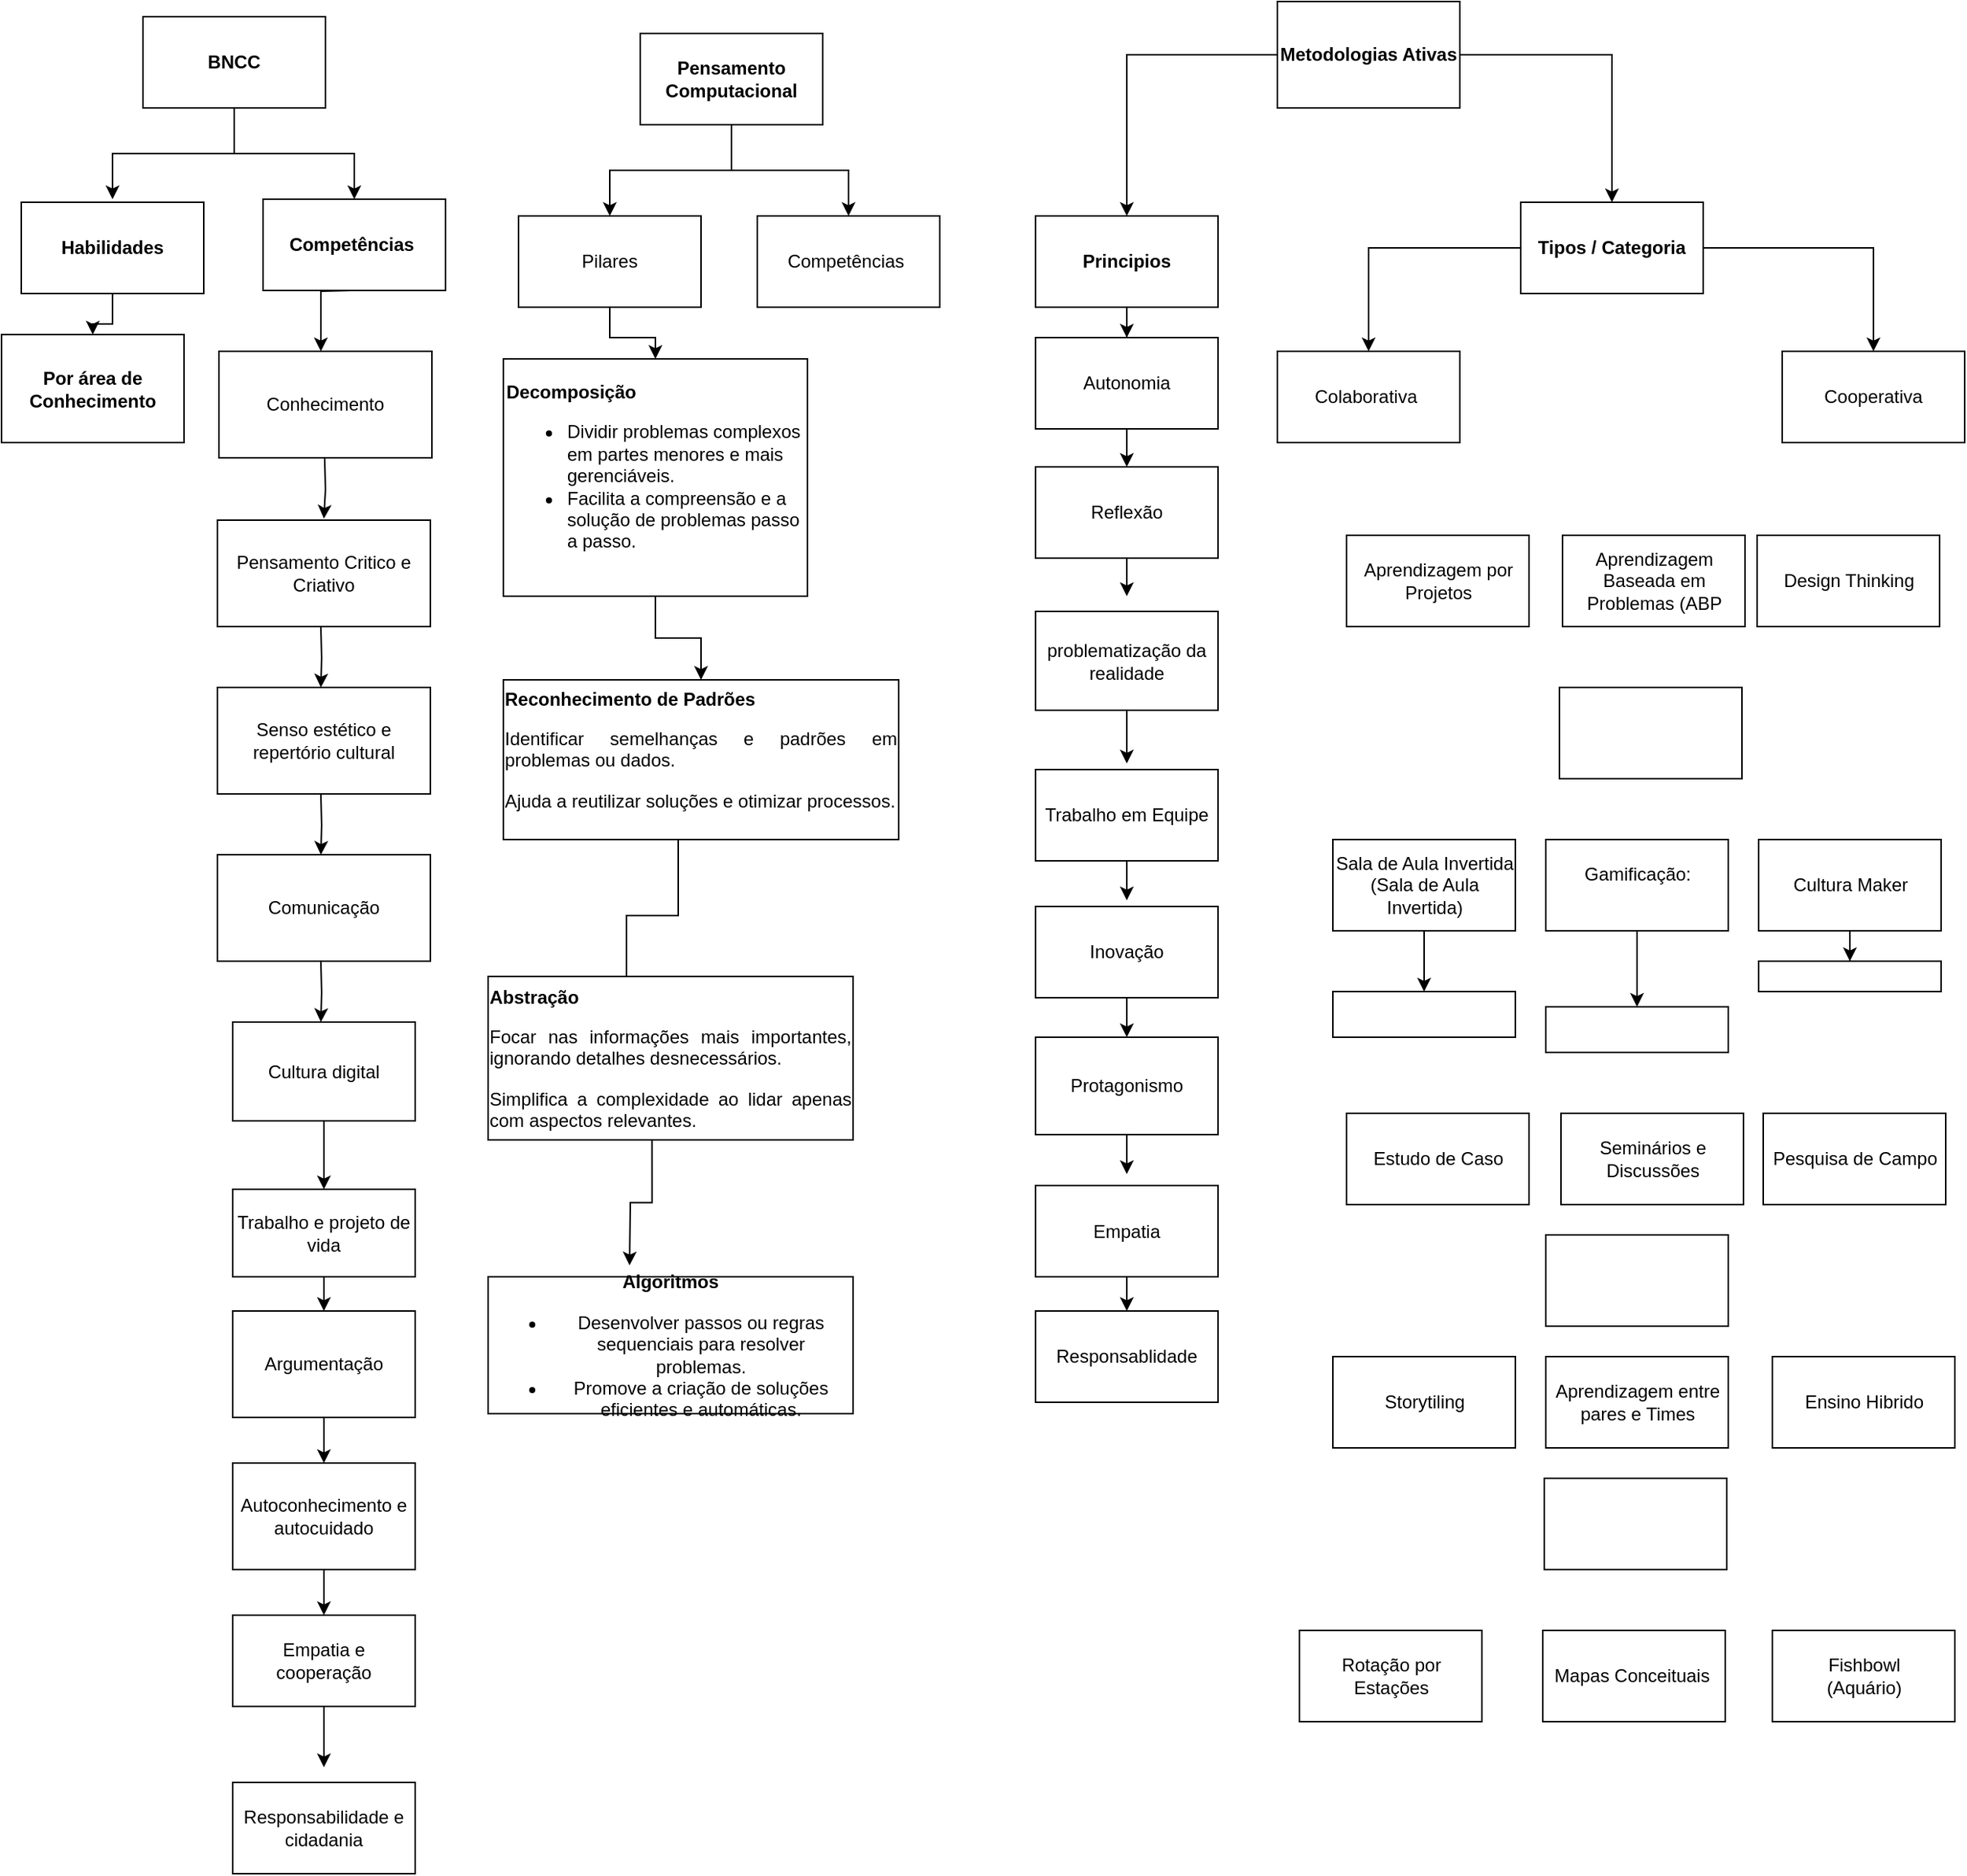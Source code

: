 <mxfile version="24.7.16" pages="2">
  <diagram name="Página-1" id="2mrk-HP-_fAwY83XtIVn">
    <mxGraphModel dx="2944" dy="557" grid="1" gridSize="10" guides="1" tooltips="1" connect="1" arrows="1" fold="1" page="1" pageScale="1" pageWidth="827" pageHeight="1169" math="0" shadow="0">
      <root>
        <mxCell id="0" />
        <mxCell id="1" parent="0" />
        <mxCell id="XJwnbb6XpXiKcCrQJQJd-31" value="" style="edgeStyle=orthogonalEdgeStyle;rounded=0;orthogonalLoop=1;jettySize=auto;html=1;" parent="1" source="GPR2DVeR3QreYbpcR4uf-1" target="XJwnbb6XpXiKcCrQJQJd-29" edge="1">
          <mxGeometry relative="1" as="geometry" />
        </mxCell>
        <mxCell id="XJwnbb6XpXiKcCrQJQJd-43" value="" style="edgeStyle=orthogonalEdgeStyle;rounded=0;orthogonalLoop=1;jettySize=auto;html=1;" parent="1" source="GPR2DVeR3QreYbpcR4uf-1" target="XJwnbb6XpXiKcCrQJQJd-42" edge="1">
          <mxGeometry relative="1" as="geometry" />
        </mxCell>
        <mxCell id="GPR2DVeR3QreYbpcR4uf-1" value="&lt;font style=&quot;vertical-align: inherit;&quot;&gt;&lt;font style=&quot;vertical-align: inherit;&quot;&gt;&lt;b&gt;Metodologias Ativas&lt;/b&gt;&lt;/font&gt;&lt;/font&gt;" style="rounded=0;whiteSpace=wrap;html=1;" parent="1" vertex="1">
          <mxGeometry x="-1" y="9" width="120" height="70" as="geometry" />
        </mxCell>
        <mxCell id="GPR2DVeR3QreYbpcR4uf-53" value="" style="edgeStyle=orthogonalEdgeStyle;rounded=0;orthogonalLoop=1;jettySize=auto;html=1;" parent="1" source="GPR2DVeR3QreYbpcR4uf-2" target="GPR2DVeR3QreYbpcR4uf-10" edge="1">
          <mxGeometry relative="1" as="geometry" />
        </mxCell>
        <mxCell id="GPR2DVeR3QreYbpcR4uf-54" value="" style="edgeStyle=orthogonalEdgeStyle;rounded=0;orthogonalLoop=1;jettySize=auto;html=1;entryX=0.5;entryY=0;entryDx=0;entryDy=0;" parent="1" source="GPR2DVeR3QreYbpcR4uf-2" target="GPR2DVeR3QreYbpcR4uf-9" edge="1">
          <mxGeometry relative="1" as="geometry">
            <Array as="points">
              <mxPoint x="-360" y="120" />
              <mxPoint x="-440" y="120" />
            </Array>
          </mxGeometry>
        </mxCell>
        <mxCell id="GPR2DVeR3QreYbpcR4uf-2" value="&lt;font style=&quot;vertical-align: inherit;&quot;&gt;&lt;font style=&quot;vertical-align: inherit;&quot;&gt;&lt;b&gt;Pensamento Computacional&lt;/b&gt;&lt;/font&gt;&lt;/font&gt;" style="rounded=0;whiteSpace=wrap;html=1;" parent="1" vertex="1">
          <mxGeometry x="-420" y="30" width="120" height="60" as="geometry" />
        </mxCell>
        <mxCell id="GPR2DVeR3QreYbpcR4uf-3" value="&lt;font style=&quot;vertical-align: inherit;&quot;&gt;&lt;font style=&quot;vertical-align: inherit;&quot;&gt;Aprendizagem Baseada em Problemas (ABP&lt;/font&gt;&lt;/font&gt;" style="rounded=0;whiteSpace=wrap;html=1;" parent="1" vertex="1">
          <mxGeometry x="186.5" y="360" width="120" height="60" as="geometry" />
        </mxCell>
        <mxCell id="GPR2DVeR3QreYbpcR4uf-4" value="&lt;font style=&quot;vertical-align: inherit;&quot;&gt;&lt;font style=&quot;vertical-align: inherit;&quot;&gt;Aprendizagem por Projetos&lt;/font&gt;&lt;/font&gt;" style="rounded=0;whiteSpace=wrap;html=1;" parent="1" vertex="1">
          <mxGeometry x="44.5" y="360" width="120" height="60" as="geometry" />
        </mxCell>
        <mxCell id="XJwnbb6XpXiKcCrQJQJd-74" value="" style="edgeStyle=orthogonalEdgeStyle;rounded=0;orthogonalLoop=1;jettySize=auto;html=1;" parent="1" source="GPR2DVeR3QreYbpcR4uf-5" target="XJwnbb6XpXiKcCrQJQJd-71" edge="1">
          <mxGeometry relative="1" as="geometry">
            <Array as="points">
              <mxPoint x="90" y="660" />
              <mxPoint x="90" y="660" />
            </Array>
          </mxGeometry>
        </mxCell>
        <mxCell id="GPR2DVeR3QreYbpcR4uf-5" value="&lt;font style=&quot;vertical-align: inherit;&quot;&gt;&lt;font style=&quot;vertical-align: inherit;&quot;&gt;Sala de Aula Invertida (Sala de Aula Invertida)&lt;/font&gt;&lt;/font&gt;" style="rounded=0;whiteSpace=wrap;html=1;" parent="1" vertex="1">
          <mxGeometry x="35.5" y="560" width="120" height="60" as="geometry" />
        </mxCell>
        <mxCell id="XJwnbb6XpXiKcCrQJQJd-76" value="" style="edgeStyle=orthogonalEdgeStyle;rounded=0;orthogonalLoop=1;jettySize=auto;html=1;" parent="1" source="GPR2DVeR3QreYbpcR4uf-6" target="GPR2DVeR3QreYbpcR4uf-13" edge="1">
          <mxGeometry relative="1" as="geometry" />
        </mxCell>
        <mxCell id="GPR2DVeR3QreYbpcR4uf-6" value="&#xa;Gamificação:&#xa;&#xa;" style="rounded=0;whiteSpace=wrap;html=1;" parent="1" vertex="1">
          <mxGeometry x="175.5" y="560" width="120" height="60" as="geometry" />
        </mxCell>
        <mxCell id="GPR2DVeR3QreYbpcR4uf-7" value="&lt;font style=&quot;vertical-align: inherit;&quot;&gt;&lt;font style=&quot;vertical-align: inherit;&quot;&gt;&lt;font style=&quot;vertical-align: inherit;&quot;&gt;&lt;font style=&quot;vertical-align: inherit;&quot;&gt;&lt;font style=&quot;vertical-align: inherit;&quot;&gt;&lt;font style=&quot;vertical-align: inherit;&quot;&gt;Design Thinking&lt;/font&gt;&lt;/font&gt;&lt;/font&gt;&lt;/font&gt;&lt;/font&gt;&lt;/font&gt;" style="rounded=0;whiteSpace=wrap;html=1;" parent="1" vertex="1">
          <mxGeometry x="314.5" y="360" width="120" height="60" as="geometry" />
        </mxCell>
        <mxCell id="XJwnbb6XpXiKcCrQJQJd-79" value="" style="edgeStyle=orthogonalEdgeStyle;rounded=0;orthogonalLoop=1;jettySize=auto;html=1;" parent="1" source="GPR2DVeR3QreYbpcR4uf-8" target="XJwnbb6XpXiKcCrQJQJd-77" edge="1">
          <mxGeometry relative="1" as="geometry" />
        </mxCell>
        <mxCell id="GPR2DVeR3QreYbpcR4uf-8" value="&lt;font style=&quot;vertical-align: inherit;&quot;&gt;&lt;font style=&quot;vertical-align: inherit;&quot;&gt;Cultura Maker&lt;/font&gt;&lt;/font&gt;" style="rounded=0;whiteSpace=wrap;html=1;" parent="1" vertex="1">
          <mxGeometry x="315.5" y="560" width="120" height="60" as="geometry" />
        </mxCell>
        <mxCell id="XJwnbb6XpXiKcCrQJQJd-26" value="" style="edgeStyle=orthogonalEdgeStyle;rounded=0;orthogonalLoop=1;jettySize=auto;html=1;" parent="1" source="GPR2DVeR3QreYbpcR4uf-9" target="GPR2DVeR3QreYbpcR4uf-102" edge="1">
          <mxGeometry relative="1" as="geometry" />
        </mxCell>
        <mxCell id="GPR2DVeR3QreYbpcR4uf-9" value="&lt;font style=&quot;vertical-align: inherit;&quot;&gt;&lt;font style=&quot;vertical-align: inherit;&quot;&gt;&lt;font style=&quot;vertical-align: inherit;&quot;&gt;&lt;font style=&quot;vertical-align: inherit;&quot;&gt;Pilares&lt;/font&gt;&lt;/font&gt;&lt;/font&gt;&lt;/font&gt;" style="rounded=0;whiteSpace=wrap;html=1;" parent="1" vertex="1">
          <mxGeometry x="-500" y="150" width="120" height="60" as="geometry" />
        </mxCell>
        <mxCell id="GPR2DVeR3QreYbpcR4uf-10" value="Competências&amp;nbsp;" style="rounded=0;whiteSpace=wrap;html=1;" parent="1" vertex="1">
          <mxGeometry x="-343" y="150" width="120" height="60" as="geometry" />
        </mxCell>
        <mxCell id="GPR2DVeR3QreYbpcR4uf-11" value="" style="rounded=0;whiteSpace=wrap;html=1;" parent="1" vertex="1">
          <mxGeometry x="184.5" y="460" width="120" height="60" as="geometry" />
        </mxCell>
        <mxCell id="GPR2DVeR3QreYbpcR4uf-12" value="Estudo de Caso" style="rounded=0;whiteSpace=wrap;html=1;" parent="1" vertex="1">
          <mxGeometry x="44.5" y="740" width="120" height="60" as="geometry" />
        </mxCell>
        <mxCell id="GPR2DVeR3QreYbpcR4uf-13" value="" style="rounded=0;whiteSpace=wrap;html=1;" parent="1" vertex="1">
          <mxGeometry x="175.5" y="670" width="120" height="30" as="geometry" />
        </mxCell>
        <mxCell id="GPR2DVeR3QreYbpcR4uf-14" value="Seminários e Discussões" style="rounded=0;whiteSpace=wrap;html=1;" parent="1" vertex="1">
          <mxGeometry x="185.5" y="740" width="120" height="60" as="geometry" />
        </mxCell>
        <mxCell id="GPR2DVeR3QreYbpcR4uf-15" value="Pesquisa de Campo" style="rounded=0;whiteSpace=wrap;html=1;" parent="1" vertex="1">
          <mxGeometry x="318.5" y="740" width="120" height="60" as="geometry" />
        </mxCell>
        <mxCell id="GPR2DVeR3QreYbpcR4uf-16" value="" style="rounded=0;whiteSpace=wrap;html=1;" parent="1" vertex="1">
          <mxGeometry x="175.5" y="820" width="120" height="60" as="geometry" />
        </mxCell>
        <mxCell id="GPR2DVeR3QreYbpcR4uf-17" value="Storytiling" style="rounded=0;whiteSpace=wrap;html=1;" parent="1" vertex="1">
          <mxGeometry x="35.5" y="900" width="120" height="60" as="geometry" />
        </mxCell>
        <mxCell id="GPR2DVeR3QreYbpcR4uf-18" value="Aprendizagem entre pares e Times" style="rounded=0;whiteSpace=wrap;html=1;" parent="1" vertex="1">
          <mxGeometry x="175.5" y="900" width="120" height="60" as="geometry" />
        </mxCell>
        <mxCell id="GPR2DVeR3QreYbpcR4uf-19" value="Ensino Hibrido" style="rounded=0;whiteSpace=wrap;html=1;" parent="1" vertex="1">
          <mxGeometry x="324.5" y="900" width="120" height="60" as="geometry" />
        </mxCell>
        <mxCell id="GPR2DVeR3QreYbpcR4uf-20" value="" style="rounded=0;whiteSpace=wrap;html=1;" parent="1" vertex="1">
          <mxGeometry x="174.5" y="980" width="120" height="60" as="geometry" />
        </mxCell>
        <mxCell id="GPR2DVeR3QreYbpcR4uf-21" value="Rotação por Estações" style="rounded=0;whiteSpace=wrap;html=1;" parent="1" vertex="1">
          <mxGeometry x="13.5" y="1080" width="120" height="60" as="geometry" />
        </mxCell>
        <mxCell id="GPR2DVeR3QreYbpcR4uf-22" value="Mapas Conceituais&amp;nbsp;" style="rounded=0;whiteSpace=wrap;html=1;" parent="1" vertex="1">
          <mxGeometry x="173.5" y="1080" width="120" height="60" as="geometry" />
        </mxCell>
        <mxCell id="GPR2DVeR3QreYbpcR4uf-23" value="Fishbowl&lt;div&gt;(Aquário)&lt;/div&gt;" style="rounded=0;whiteSpace=wrap;html=1;" parent="1" vertex="1">
          <mxGeometry x="324.5" y="1080" width="120" height="60" as="geometry" />
        </mxCell>
        <mxCell id="XJwnbb6XpXiKcCrQJQJd-56" value="" style="edgeStyle=orthogonalEdgeStyle;rounded=0;orthogonalLoop=1;jettySize=auto;html=1;" parent="1" source="GPR2DVeR3QreYbpcR4uf-96" target="XJwnbb6XpXiKcCrQJQJd-55" edge="1">
          <mxGeometry relative="1" as="geometry" />
        </mxCell>
        <mxCell id="GPR2DVeR3QreYbpcR4uf-96" value="&lt;font style=&quot;vertical-align: inherit;&quot;&gt;&lt;font style=&quot;vertical-align: inherit;&quot;&gt;&lt;font style=&quot;vertical-align: inherit;&quot;&gt;&lt;font style=&quot;vertical-align: inherit;&quot;&gt;&lt;b&gt;Habilidades&lt;/b&gt;&lt;/font&gt;&lt;/font&gt;&lt;/font&gt;&lt;/font&gt;" style="rounded=0;whiteSpace=wrap;html=1;" parent="1" vertex="1">
          <mxGeometry x="-827" y="141" width="120" height="60" as="geometry" />
        </mxCell>
        <mxCell id="XJwnbb6XpXiKcCrQJQJd-83" value="" style="edgeStyle=orthogonalEdgeStyle;rounded=0;orthogonalLoop=1;jettySize=auto;html=1;" parent="1" source="GPR2DVeR3QreYbpcR4uf-102" target="XJwnbb6XpXiKcCrQJQJd-27" edge="1">
          <mxGeometry relative="1" as="geometry" />
        </mxCell>
        <mxCell id="GPR2DVeR3QreYbpcR4uf-102" value="&#xa;&lt;p&gt;&lt;strong&gt;Decomposição&lt;/strong&gt;&lt;/p&gt;&lt;ul&gt;&lt;li&gt;Dividir problemas complexos em partes menores e mais gerenciáveis.&lt;/li&gt;&lt;li&gt;Facilita a compreensão e a solução de problemas passo a passo.&lt;/li&gt;&lt;/ul&gt;&#xa;&#xa;" style="rounded=0;whiteSpace=wrap;html=1;align=left;" parent="1" vertex="1">
          <mxGeometry x="-510" y="244" width="200" height="156" as="geometry" />
        </mxCell>
        <mxCell id="XJwnbb6XpXiKcCrQJQJd-1" value="" style="edgeStyle=orthogonalEdgeStyle;rounded=0;orthogonalLoop=1;jettySize=auto;html=1;entryX=0.5;entryY=0;entryDx=0;entryDy=0;" parent="1" source="XJwnbb6XpXiKcCrQJQJd-3" edge="1">
          <mxGeometry relative="1" as="geometry">
            <mxPoint x="-767" y="139" as="targetPoint" />
            <Array as="points">
              <mxPoint x="-687" y="109" />
              <mxPoint x="-767" y="109" />
            </Array>
          </mxGeometry>
        </mxCell>
        <mxCell id="XJwnbb6XpXiKcCrQJQJd-2" style="edgeStyle=orthogonalEdgeStyle;rounded=0;orthogonalLoop=1;jettySize=auto;html=1;entryX=0.5;entryY=0;entryDx=0;entryDy=0;" parent="1" source="XJwnbb6XpXiKcCrQJQJd-3" target="XJwnbb6XpXiKcCrQJQJd-20" edge="1">
          <mxGeometry relative="1" as="geometry" />
        </mxCell>
        <mxCell id="XJwnbb6XpXiKcCrQJQJd-3" value="&lt;font style=&quot;vertical-align: inherit;&quot;&gt;&lt;font style=&quot;vertical-align: inherit;&quot;&gt;&lt;b&gt;BNCC&lt;/b&gt;&lt;/font&gt;&lt;/font&gt;" style="rounded=0;whiteSpace=wrap;html=1;" parent="1" vertex="1">
          <mxGeometry x="-747" y="19" width="120" height="60" as="geometry" />
        </mxCell>
        <mxCell id="XJwnbb6XpXiKcCrQJQJd-4" value="" style="edgeStyle=orthogonalEdgeStyle;rounded=0;orthogonalLoop=1;jettySize=auto;html=1;" parent="1" edge="1">
          <mxGeometry relative="1" as="geometry">
            <mxPoint x="-610" y="199" as="sourcePoint" />
            <mxPoint x="-630" y="239" as="targetPoint" />
          </mxGeometry>
        </mxCell>
        <mxCell id="XJwnbb6XpXiKcCrQJQJd-5" value="" style="edgeStyle=orthogonalEdgeStyle;rounded=0;orthogonalLoop=1;jettySize=auto;html=1;" parent="1" edge="1">
          <mxGeometry relative="1" as="geometry">
            <mxPoint x="-627.5" y="309" as="sourcePoint" />
            <mxPoint x="-628" y="349" as="targetPoint" />
          </mxGeometry>
        </mxCell>
        <mxCell id="XJwnbb6XpXiKcCrQJQJd-6" value="" style="edgeStyle=orthogonalEdgeStyle;rounded=0;orthogonalLoop=1;jettySize=auto;html=1;" parent="1" edge="1">
          <mxGeometry relative="1" as="geometry">
            <mxPoint x="-630" y="420" as="sourcePoint" />
            <mxPoint x="-630" y="460" as="targetPoint" />
          </mxGeometry>
        </mxCell>
        <mxCell id="XJwnbb6XpXiKcCrQJQJd-7" value="" style="edgeStyle=orthogonalEdgeStyle;rounded=0;orthogonalLoop=1;jettySize=auto;html=1;" parent="1" edge="1">
          <mxGeometry relative="1" as="geometry">
            <mxPoint x="-630" y="530" as="sourcePoint" />
            <mxPoint x="-630" y="570" as="targetPoint" />
          </mxGeometry>
        </mxCell>
        <mxCell id="XJwnbb6XpXiKcCrQJQJd-8" value="" style="edgeStyle=orthogonalEdgeStyle;rounded=0;orthogonalLoop=1;jettySize=auto;html=1;" parent="1" edge="1">
          <mxGeometry relative="1" as="geometry">
            <mxPoint x="-630" y="640" as="sourcePoint" />
            <mxPoint x="-630" y="680" as="targetPoint" />
          </mxGeometry>
        </mxCell>
        <mxCell id="XJwnbb6XpXiKcCrQJQJd-9" value="" style="edgeStyle=orthogonalEdgeStyle;rounded=0;orthogonalLoop=1;jettySize=auto;html=1;" parent="1" source="XJwnbb6XpXiKcCrQJQJd-10" edge="1">
          <mxGeometry relative="1" as="geometry">
            <mxPoint x="-628" y="790" as="targetPoint" />
          </mxGeometry>
        </mxCell>
        <mxCell id="XJwnbb6XpXiKcCrQJQJd-10" value="&lt;p class=&quot;MsoNormal&quot;&gt;Cultura digital&lt;/p&gt;" style="whiteSpace=wrap;html=1;rounded=0;" parent="1" vertex="1">
          <mxGeometry x="-688" y="680" width="120" height="65" as="geometry" />
        </mxCell>
        <mxCell id="XJwnbb6XpXiKcCrQJQJd-11" value="" style="edgeStyle=orthogonalEdgeStyle;rounded=0;orthogonalLoop=1;jettySize=auto;html=1;" parent="1" source="XJwnbb6XpXiKcCrQJQJd-12" edge="1">
          <mxGeometry relative="1" as="geometry">
            <mxPoint x="-628" y="870" as="targetPoint" />
          </mxGeometry>
        </mxCell>
        <mxCell id="XJwnbb6XpXiKcCrQJQJd-12" value="&lt;p class=&quot;MsoNormal&quot;&gt;Trabalho e projeto de vida&lt;/p&gt;" style="whiteSpace=wrap;html=1;rounded=0;" parent="1" vertex="1">
          <mxGeometry x="-688" y="790" width="120" height="57.5" as="geometry" />
        </mxCell>
        <mxCell id="XJwnbb6XpXiKcCrQJQJd-13" value="" style="edgeStyle=orthogonalEdgeStyle;rounded=0;orthogonalLoop=1;jettySize=auto;html=1;" parent="1" source="XJwnbb6XpXiKcCrQJQJd-14" edge="1">
          <mxGeometry relative="1" as="geometry">
            <mxPoint x="-628" y="970" as="targetPoint" />
          </mxGeometry>
        </mxCell>
        <mxCell id="XJwnbb6XpXiKcCrQJQJd-14" value="&lt;div&gt;&lt;p class=&quot;MsoNormal&quot;&gt;Argumentação&lt;/p&gt;&lt;/div&gt;" style="whiteSpace=wrap;html=1;rounded=0;" parent="1" vertex="1">
          <mxGeometry x="-688" y="870" width="120" height="70" as="geometry" />
        </mxCell>
        <mxCell id="XJwnbb6XpXiKcCrQJQJd-15" value="" style="edgeStyle=orthogonalEdgeStyle;rounded=0;orthogonalLoop=1;jettySize=auto;html=1;" parent="1" source="XJwnbb6XpXiKcCrQJQJd-16" edge="1">
          <mxGeometry relative="1" as="geometry">
            <mxPoint x="-628" y="1070" as="targetPoint" />
          </mxGeometry>
        </mxCell>
        <mxCell id="XJwnbb6XpXiKcCrQJQJd-16" value="&lt;p class=&quot;MsoNormal&quot;&gt;Autoconhecimento e autocuidado&lt;/p&gt;" style="whiteSpace=wrap;html=1;rounded=0;" parent="1" vertex="1">
          <mxGeometry x="-688" y="970" width="120" height="70" as="geometry" />
        </mxCell>
        <mxCell id="XJwnbb6XpXiKcCrQJQJd-17" value="" style="edgeStyle=orthogonalEdgeStyle;rounded=0;orthogonalLoop=1;jettySize=auto;html=1;" parent="1" source="XJwnbb6XpXiKcCrQJQJd-18" edge="1">
          <mxGeometry relative="1" as="geometry">
            <mxPoint x="-628" y="1170" as="targetPoint" />
          </mxGeometry>
        </mxCell>
        <mxCell id="XJwnbb6XpXiKcCrQJQJd-18" value="&lt;p class=&quot;MsoNormal&quot;&gt;Empatia e cooperação&lt;/p&gt;" style="whiteSpace=wrap;html=1;rounded=0;" parent="1" vertex="1">
          <mxGeometry x="-688" y="1070" width="120" height="60" as="geometry" />
        </mxCell>
        <mxCell id="XJwnbb6XpXiKcCrQJQJd-19" value="&lt;p class=&quot;MsoNormal&quot;&gt;Responsabilidade e cidadania&lt;/p&gt;" style="whiteSpace=wrap;html=1;rounded=0;" parent="1" vertex="1">
          <mxGeometry x="-688" y="1180" width="120" height="60" as="geometry" />
        </mxCell>
        <mxCell id="XJwnbb6XpXiKcCrQJQJd-20" value="&lt;b&gt;Competências&amp;nbsp;&lt;/b&gt;" style="rounded=0;whiteSpace=wrap;html=1;" parent="1" vertex="1">
          <mxGeometry x="-668" y="139" width="120" height="60" as="geometry" />
        </mxCell>
        <mxCell id="XJwnbb6XpXiKcCrQJQJd-21" value="Conhecimento" style="rounded=0;whiteSpace=wrap;html=1;" parent="1" vertex="1">
          <mxGeometry x="-697" y="239" width="140" height="70" as="geometry" />
        </mxCell>
        <mxCell id="XJwnbb6XpXiKcCrQJQJd-22" value="Pensamento Critico e Criativo" style="rounded=0;whiteSpace=wrap;html=1;" parent="1" vertex="1">
          <mxGeometry x="-698" y="350" width="140" height="70" as="geometry" />
        </mxCell>
        <mxCell id="XJwnbb6XpXiKcCrQJQJd-23" value="&lt;p class=&quot;MsoNormal&quot;&gt;Senso estético e repertório cultural&lt;/p&gt;" style="rounded=0;whiteSpace=wrap;html=1;" parent="1" vertex="1">
          <mxGeometry x="-698" y="460" width="140" height="70" as="geometry" />
        </mxCell>
        <mxCell id="XJwnbb6XpXiKcCrQJQJd-24" value="&lt;p class=&quot;MsoNormal&quot;&gt;Comunicação&lt;/p&gt;" style="rounded=0;whiteSpace=wrap;html=1;" parent="1" vertex="1">
          <mxGeometry x="-698" y="570" width="140" height="70" as="geometry" />
        </mxCell>
        <mxCell id="XJwnbb6XpXiKcCrQJQJd-51" value="" style="edgeStyle=orthogonalEdgeStyle;rounded=0;orthogonalLoop=1;jettySize=auto;html=1;" parent="1" source="XJwnbb6XpXiKcCrQJQJd-27" edge="1">
          <mxGeometry relative="1" as="geometry">
            <mxPoint x="-430" y="675" as="targetPoint" />
            <Array as="points">
              <mxPoint x="-395" y="610" />
              <mxPoint x="-429" y="610" />
            </Array>
          </mxGeometry>
        </mxCell>
        <mxCell id="XJwnbb6XpXiKcCrQJQJd-27" value="&lt;div style=&quot;text-align: justify;&quot;&gt;&lt;br&gt;&lt;/div&gt;&lt;p style=&quot;text-align: justify;&quot;&gt;&lt;strong&gt;Reconhecimento de Padrões&lt;/strong&gt;&lt;/p&gt;&lt;p style=&quot;text-align: justify;&quot;&gt;&lt;span style=&quot;background-color: initial;&quot;&gt;Identificar semelhanças e padrões em problemas ou dados.&lt;/span&gt;&lt;/p&gt;&lt;p style=&quot;text-align: justify;&quot;&gt;&lt;span style=&quot;background-color: initial;&quot;&gt;Ajuda a reutilizar soluções e otimizar processos.&lt;/span&gt;&lt;/p&gt;&lt;div style=&quot;text-align: justify;&quot;&gt;&lt;br&gt;&lt;/div&gt;&lt;div style=&quot;text-align: justify;&quot;&gt;&lt;br&gt;&lt;/div&gt;" style="whiteSpace=wrap;html=1;rounded=0;" parent="1" vertex="1">
          <mxGeometry x="-510" y="455" width="260" height="105" as="geometry" />
        </mxCell>
        <mxCell id="XJwnbb6XpXiKcCrQJQJd-33" value="" style="edgeStyle=orthogonalEdgeStyle;rounded=0;orthogonalLoop=1;jettySize=auto;html=1;" parent="1" source="XJwnbb6XpXiKcCrQJQJd-29" target="XJwnbb6XpXiKcCrQJQJd-32" edge="1">
          <mxGeometry relative="1" as="geometry" />
        </mxCell>
        <mxCell id="XJwnbb6XpXiKcCrQJQJd-29" value="&lt;b&gt;Principios&lt;/b&gt;" style="whiteSpace=wrap;html=1;rounded=0;" parent="1" vertex="1">
          <mxGeometry x="-160" y="150" width="120" height="60" as="geometry" />
        </mxCell>
        <mxCell id="XJwnbb6XpXiKcCrQJQJd-36" value="" style="edgeStyle=orthogonalEdgeStyle;rounded=0;orthogonalLoop=1;jettySize=auto;html=1;" parent="1" source="XJwnbb6XpXiKcCrQJQJd-32" target="XJwnbb6XpXiKcCrQJQJd-35" edge="1">
          <mxGeometry relative="1" as="geometry" />
        </mxCell>
        <mxCell id="XJwnbb6XpXiKcCrQJQJd-32" value="Autonomia" style="rounded=0;whiteSpace=wrap;html=1;" parent="1" vertex="1">
          <mxGeometry x="-160" y="230" width="120" height="60" as="geometry" />
        </mxCell>
        <mxCell id="XJwnbb6XpXiKcCrQJQJd-60" value="" style="edgeStyle=orthogonalEdgeStyle;rounded=0;orthogonalLoop=1;jettySize=auto;html=1;" parent="1" source="XJwnbb6XpXiKcCrQJQJd-35" edge="1">
          <mxGeometry relative="1" as="geometry">
            <mxPoint x="-100" y="400" as="targetPoint" />
          </mxGeometry>
        </mxCell>
        <mxCell id="XJwnbb6XpXiKcCrQJQJd-35" value="Reflexão" style="rounded=0;whiteSpace=wrap;html=1;" parent="1" vertex="1">
          <mxGeometry x="-160" y="315" width="120" height="60" as="geometry" />
        </mxCell>
        <mxCell id="XJwnbb6XpXiKcCrQJQJd-47" value="" style="edgeStyle=orthogonalEdgeStyle;rounded=0;orthogonalLoop=1;jettySize=auto;html=1;" parent="1" source="XJwnbb6XpXiKcCrQJQJd-42" target="XJwnbb6XpXiKcCrQJQJd-46" edge="1">
          <mxGeometry relative="1" as="geometry" />
        </mxCell>
        <mxCell id="XJwnbb6XpXiKcCrQJQJd-49" value="" style="edgeStyle=orthogonalEdgeStyle;rounded=0;orthogonalLoop=1;jettySize=auto;html=1;" parent="1" source="XJwnbb6XpXiKcCrQJQJd-42" target="XJwnbb6XpXiKcCrQJQJd-48" edge="1">
          <mxGeometry relative="1" as="geometry" />
        </mxCell>
        <mxCell id="XJwnbb6XpXiKcCrQJQJd-42" value="&lt;b&gt;Tipos / Categoria&lt;/b&gt;" style="whiteSpace=wrap;html=1;rounded=0;" parent="1" vertex="1">
          <mxGeometry x="159" y="141" width="120" height="60" as="geometry" />
        </mxCell>
        <mxCell id="XJwnbb6XpXiKcCrQJQJd-46" value="Cooperativa" style="whiteSpace=wrap;html=1;rounded=0;" parent="1" vertex="1">
          <mxGeometry x="331" y="239" width="120" height="60" as="geometry" />
        </mxCell>
        <mxCell id="XJwnbb6XpXiKcCrQJQJd-48" value="Colaborativa&amp;nbsp;" style="whiteSpace=wrap;html=1;rounded=0;" parent="1" vertex="1">
          <mxGeometry x="-1" y="239" width="120" height="60" as="geometry" />
        </mxCell>
        <mxCell id="XJwnbb6XpXiKcCrQJQJd-54" value="" style="edgeStyle=orthogonalEdgeStyle;rounded=0;orthogonalLoop=1;jettySize=auto;html=1;exitX=0.449;exitY=0.996;exitDx=0;exitDy=0;exitPerimeter=0;" parent="1" source="XJwnbb6XpXiKcCrQJQJd-50" edge="1">
          <mxGeometry relative="1" as="geometry">
            <mxPoint x="-427" y="840" as="targetPoint" />
            <mxPoint x="-363" y="790" as="sourcePoint" />
          </mxGeometry>
        </mxCell>
        <mxCell id="XJwnbb6XpXiKcCrQJQJd-50" value="&lt;font style=&quot;vertical-align: inherit;&quot;&gt;&lt;font style=&quot;vertical-align: inherit;&quot;&gt;&lt;font style=&quot;vertical-align: inherit;&quot;&gt;&lt;font style=&quot;vertical-align: inherit;&quot;&gt;&lt;div style=&quot;text-align: left;&quot;&gt;&lt;p style=&quot;text-align: justify;&quot;&gt;&lt;strong&gt;Abstração&lt;/strong&gt;&lt;/p&gt;&lt;p style=&quot;text-align: justify;&quot;&gt;&lt;span style=&quot;background-color: initial;&quot;&gt;Focar nas informações mais importantes, ignorando detalhes desnecessários.&lt;/span&gt;&lt;/p&gt;&lt;p style=&quot;text-align: justify;&quot;&gt;&lt;span style=&quot;background-color: initial;&quot;&gt;Simplifica a complexidade ao lidar apenas com aspectos relevantes.&lt;/span&gt;&lt;/p&gt;&lt;/div&gt;&lt;/font&gt;&lt;/font&gt;&lt;/font&gt;&lt;/font&gt;" style="whiteSpace=wrap;html=1;rounded=0;" parent="1" vertex="1">
          <mxGeometry x="-520" y="650" width="240" height="107.5" as="geometry" />
        </mxCell>
        <mxCell id="XJwnbb6XpXiKcCrQJQJd-53" value="&lt;p&gt;&lt;strong&gt;Algoritmos&lt;/strong&gt;&lt;/p&gt;&lt;ul&gt;&lt;li&gt;Desenvolver passos ou regras sequenciais para resolver problemas.&lt;/li&gt;&lt;li&gt;Promove a criação de soluções eficientes e automáticas.&lt;/li&gt;&lt;/ul&gt;" style="whiteSpace=wrap;html=1;rounded=0;" parent="1" vertex="1">
          <mxGeometry x="-520" y="847.5" width="240" height="90" as="geometry" />
        </mxCell>
        <mxCell id="XJwnbb6XpXiKcCrQJQJd-55" value="&lt;b&gt;Por área de Conhecimento&lt;/b&gt;" style="whiteSpace=wrap;html=1;rounded=0;" parent="1" vertex="1">
          <mxGeometry x="-840" y="228" width="120" height="71" as="geometry" />
        </mxCell>
        <mxCell id="XJwnbb6XpXiKcCrQJQJd-62" value="" style="edgeStyle=orthogonalEdgeStyle;rounded=0;orthogonalLoop=1;jettySize=auto;html=1;" parent="1" source="XJwnbb6XpXiKcCrQJQJd-59" edge="1">
          <mxGeometry relative="1" as="geometry">
            <mxPoint x="-100" y="510" as="targetPoint" />
          </mxGeometry>
        </mxCell>
        <mxCell id="XJwnbb6XpXiKcCrQJQJd-59" value="problematização da realidade" style="whiteSpace=wrap;html=1;rounded=0;" parent="1" vertex="1">
          <mxGeometry x="-160" y="410" width="120" height="65" as="geometry" />
        </mxCell>
        <mxCell id="XJwnbb6XpXiKcCrQJQJd-64" value="" style="edgeStyle=orthogonalEdgeStyle;rounded=0;orthogonalLoop=1;jettySize=auto;html=1;" parent="1" source="XJwnbb6XpXiKcCrQJQJd-61" edge="1">
          <mxGeometry relative="1" as="geometry">
            <mxPoint x="-100" y="600" as="targetPoint" />
          </mxGeometry>
        </mxCell>
        <mxCell id="XJwnbb6XpXiKcCrQJQJd-61" value="Trabalho em Equipe" style="whiteSpace=wrap;html=1;rounded=0;" parent="1" vertex="1">
          <mxGeometry x="-160" y="514" width="120" height="60" as="geometry" />
        </mxCell>
        <mxCell id="XJwnbb6XpXiKcCrQJQJd-66" value="" style="edgeStyle=orthogonalEdgeStyle;rounded=0;orthogonalLoop=1;jettySize=auto;html=1;" parent="1" source="XJwnbb6XpXiKcCrQJQJd-63" edge="1">
          <mxGeometry relative="1" as="geometry">
            <mxPoint x="-100" y="690" as="targetPoint" />
          </mxGeometry>
        </mxCell>
        <mxCell id="XJwnbb6XpXiKcCrQJQJd-63" value="Inovação" style="whiteSpace=wrap;html=1;rounded=0;" parent="1" vertex="1">
          <mxGeometry x="-160" y="604" width="120" height="60" as="geometry" />
        </mxCell>
        <mxCell id="XJwnbb6XpXiKcCrQJQJd-68" value="" style="edgeStyle=orthogonalEdgeStyle;rounded=0;orthogonalLoop=1;jettySize=auto;html=1;" parent="1" source="XJwnbb6XpXiKcCrQJQJd-65" edge="1">
          <mxGeometry relative="1" as="geometry">
            <mxPoint x="-100" y="780" as="targetPoint" />
          </mxGeometry>
        </mxCell>
        <mxCell id="XJwnbb6XpXiKcCrQJQJd-65" value="Protagonismo" style="whiteSpace=wrap;html=1;rounded=0;" parent="1" vertex="1">
          <mxGeometry x="-160" y="690" width="120" height="64" as="geometry" />
        </mxCell>
        <mxCell id="XJwnbb6XpXiKcCrQJQJd-70" value="" style="edgeStyle=orthogonalEdgeStyle;rounded=0;orthogonalLoop=1;jettySize=auto;html=1;" parent="1" source="XJwnbb6XpXiKcCrQJQJd-67" edge="1">
          <mxGeometry relative="1" as="geometry">
            <mxPoint x="-100" y="870" as="targetPoint" />
          </mxGeometry>
        </mxCell>
        <mxCell id="XJwnbb6XpXiKcCrQJQJd-67" value="Empatia" style="whiteSpace=wrap;html=1;rounded=0;" parent="1" vertex="1">
          <mxGeometry x="-160" y="787.5" width="120" height="60" as="geometry" />
        </mxCell>
        <mxCell id="XJwnbb6XpXiKcCrQJQJd-69" value="Responsablidade" style="whiteSpace=wrap;html=1;rounded=0;" parent="1" vertex="1">
          <mxGeometry x="-160" y="870" width="120" height="60" as="geometry" />
        </mxCell>
        <mxCell id="XJwnbb6XpXiKcCrQJQJd-71" value="" style="whiteSpace=wrap;html=1;rounded=0;" parent="1" vertex="1">
          <mxGeometry x="35.5" y="660" width="120" height="30" as="geometry" />
        </mxCell>
        <mxCell id="XJwnbb6XpXiKcCrQJQJd-77" value="" style="whiteSpace=wrap;html=1;rounded=0;" parent="1" vertex="1">
          <mxGeometry x="315.5" y="640" width="120" height="20" as="geometry" />
        </mxCell>
      </root>
    </mxGraphModel>
  </diagram>
  <diagram name="Cópia do Página-1" id="IPf3U6TAoCOoGc2E6ivi">
    <mxGraphModel grid="1" page="1" gridSize="10" guides="1" tooltips="1" connect="1" arrows="1" fold="1" pageScale="1" pageWidth="827" pageHeight="1169" math="0" shadow="0">
      <root>
        <mxCell id="1IvUIAYMgbh4S3LtLMLk-0" />
        <mxCell id="1IvUIAYMgbh4S3LtLMLk-1" parent="1IvUIAYMgbh4S3LtLMLk-0" />
        <mxCell id="1IvUIAYMgbh4S3LtLMLk-2" value="" style="edgeStyle=orthogonalEdgeStyle;rounded=0;orthogonalLoop=1;jettySize=auto;html=1;" edge="1" parent="1IvUIAYMgbh4S3LtLMLk-1" source="1IvUIAYMgbh4S3LtLMLk-5" target="1IvUIAYMgbh4S3LtLMLk-75">
          <mxGeometry relative="1" as="geometry" />
        </mxCell>
        <mxCell id="1IvUIAYMgbh4S3LtLMLk-3" style="edgeStyle=orthogonalEdgeStyle;rounded=0;orthogonalLoop=1;jettySize=auto;html=1;" edge="1" parent="1IvUIAYMgbh4S3LtLMLk-1" source="1IvUIAYMgbh4S3LtLMLk-5">
          <mxGeometry relative="1" as="geometry">
            <mxPoint x="90" y="130" as="targetPoint" />
            <Array as="points">
              <mxPoint x="181" y="110" />
              <mxPoint x="91" y="110" />
            </Array>
          </mxGeometry>
        </mxCell>
        <mxCell id="1IvUIAYMgbh4S3LtLMLk-4" style="edgeStyle=orthogonalEdgeStyle;rounded=0;orthogonalLoop=1;jettySize=auto;html=1;" edge="1" parent="1IvUIAYMgbh4S3LtLMLk-1">
          <mxGeometry relative="1" as="geometry">
            <mxPoint x="250" y="130" as="targetPoint" />
            <mxPoint x="190" y="109" as="sourcePoint" />
            <Array as="points">
              <mxPoint x="170" y="109" />
              <mxPoint x="170" y="110" />
              <mxPoint x="250" y="110" />
            </Array>
          </mxGeometry>
        </mxCell>
        <mxCell id="1IvUIAYMgbh4S3LtLMLk-5" value="&lt;font style=&quot;vertical-align: inherit;&quot;&gt;&lt;font style=&quot;vertical-align: inherit;&quot;&gt;Metodologias Ativas&lt;/font&gt;&lt;/font&gt;" style="rounded=0;whiteSpace=wrap;html=1;" vertex="1" parent="1IvUIAYMgbh4S3LtLMLk-1">
          <mxGeometry x="121" y="30" width="120" height="70" as="geometry" />
        </mxCell>
        <mxCell id="1IvUIAYMgbh4S3LtLMLk-6" value="" style="edgeStyle=orthogonalEdgeStyle;rounded=0;orthogonalLoop=1;jettySize=auto;html=1;" edge="1" parent="1IvUIAYMgbh4S3LtLMLk-1" source="1IvUIAYMgbh4S3LtLMLk-8" target="1IvUIAYMgbh4S3LtLMLk-17">
          <mxGeometry relative="1" as="geometry" />
        </mxCell>
        <mxCell id="1IvUIAYMgbh4S3LtLMLk-7" value="" style="edgeStyle=orthogonalEdgeStyle;rounded=0;orthogonalLoop=1;jettySize=auto;html=1;entryX=0.5;entryY=0;entryDx=0;entryDy=0;" edge="1" parent="1IvUIAYMgbh4S3LtLMLk-1" source="1IvUIAYMgbh4S3LtLMLk-8" target="1IvUIAYMgbh4S3LtLMLk-15">
          <mxGeometry relative="1" as="geometry">
            <Array as="points">
              <mxPoint x="690" y="120" />
              <mxPoint x="610" y="120" />
            </Array>
          </mxGeometry>
        </mxCell>
        <mxCell id="1IvUIAYMgbh4S3LtLMLk-8" value="&lt;font style=&quot;vertical-align: inherit;&quot;&gt;&lt;font style=&quot;vertical-align: inherit;&quot;&gt;Pensamento Computacional&lt;/font&gt;&lt;/font&gt;" style="rounded=0;whiteSpace=wrap;html=1;" vertex="1" parent="1IvUIAYMgbh4S3LtLMLk-1">
          <mxGeometry x="630" y="30" width="120" height="60" as="geometry" />
        </mxCell>
        <mxCell id="1IvUIAYMgbh4S3LtLMLk-9" value="&lt;font style=&quot;vertical-align: inherit;&quot;&gt;&lt;font style=&quot;vertical-align: inherit;&quot;&gt;Aprendizagem Baseada em Problemas (ABP&lt;/font&gt;&lt;/font&gt;" style="rounded=0;whiteSpace=wrap;html=1;" vertex="1" parent="1IvUIAYMgbh4S3LtLMLk-1">
          <mxGeometry x="120" y="330" width="120" height="60" as="geometry" />
        </mxCell>
        <mxCell id="1IvUIAYMgbh4S3LtLMLk-10" value="&lt;font style=&quot;vertical-align: inherit;&quot;&gt;&lt;font style=&quot;vertical-align: inherit;&quot;&gt;Aprendizagem por Projetos&lt;/font&gt;&lt;/font&gt;" style="rounded=0;whiteSpace=wrap;html=1;" vertex="1" parent="1IvUIAYMgbh4S3LtLMLk-1">
          <mxGeometry x="-1" y="330" width="120" height="60" as="geometry" />
        </mxCell>
        <mxCell id="1IvUIAYMgbh4S3LtLMLk-11" value="&lt;font style=&quot;vertical-align: inherit;&quot;&gt;&lt;font style=&quot;vertical-align: inherit;&quot;&gt;Sala de Aula Invertida (Sala de Aula Invertida)&lt;/font&gt;&lt;/font&gt;" style="rounded=0;whiteSpace=wrap;html=1;" vertex="1" parent="1IvUIAYMgbh4S3LtLMLk-1">
          <mxGeometry x="-10" y="530" width="120" height="60" as="geometry" />
        </mxCell>
        <mxCell id="1IvUIAYMgbh4S3LtLMLk-12" value="&#xa;Gamificação:&#xa;&#xa;" style="rounded=0;whiteSpace=wrap;html=1;" vertex="1" parent="1IvUIAYMgbh4S3LtLMLk-1">
          <mxGeometry x="130" y="530" width="120" height="60" as="geometry" />
        </mxCell>
        <mxCell id="1IvUIAYMgbh4S3LtLMLk-13" value="&lt;font style=&quot;vertical-align: inherit;&quot;&gt;&lt;font style=&quot;vertical-align: inherit;&quot;&gt;&lt;font style=&quot;vertical-align: inherit;&quot;&gt;&lt;font style=&quot;vertical-align: inherit;&quot;&gt;&lt;font style=&quot;vertical-align: inherit;&quot;&gt;&lt;font style=&quot;vertical-align: inherit;&quot;&gt;Design Thinking&lt;/font&gt;&lt;/font&gt;&lt;/font&gt;&lt;/font&gt;&lt;/font&gt;&lt;/font&gt;" style="rounded=0;whiteSpace=wrap;html=1;" vertex="1" parent="1IvUIAYMgbh4S3LtLMLk-1">
          <mxGeometry x="269" y="330" width="120" height="60" as="geometry" />
        </mxCell>
        <mxCell id="1IvUIAYMgbh4S3LtLMLk-14" value="&lt;font style=&quot;vertical-align: inherit;&quot;&gt;&lt;font style=&quot;vertical-align: inherit;&quot;&gt;Cultura Maker&lt;/font&gt;&lt;/font&gt;" style="rounded=0;whiteSpace=wrap;html=1;" vertex="1" parent="1IvUIAYMgbh4S3LtLMLk-1">
          <mxGeometry x="270" y="530" width="120" height="60" as="geometry" />
        </mxCell>
        <mxCell id="1IvUIAYMgbh4S3LtLMLk-15" value="&lt;font style=&quot;vertical-align: inherit;&quot;&gt;&lt;font style=&quot;vertical-align: inherit;&quot;&gt;&lt;font style=&quot;vertical-align: inherit;&quot;&gt;&lt;font style=&quot;vertical-align: inherit;&quot;&gt;Pilares&lt;/font&gt;&lt;/font&gt;&lt;/font&gt;&lt;/font&gt;" style="rounded=0;whiteSpace=wrap;html=1;" vertex="1" parent="1IvUIAYMgbh4S3LtLMLk-1">
          <mxGeometry x="550" y="150" width="120" height="60" as="geometry" />
        </mxCell>
        <mxCell id="1IvUIAYMgbh4S3LtLMLk-16" value="" style="edgeStyle=orthogonalEdgeStyle;rounded=0;orthogonalLoop=1;jettySize=auto;html=1;" edge="1" parent="1IvUIAYMgbh4S3LtLMLk-1" source="1IvUIAYMgbh4S3LtLMLk-17">
          <mxGeometry relative="1" as="geometry">
            <mxPoint x="750" y="290" as="targetPoint" />
          </mxGeometry>
        </mxCell>
        <mxCell id="1IvUIAYMgbh4S3LtLMLk-17" value="Competências&amp;nbsp;" style="rounded=0;whiteSpace=wrap;html=1;" vertex="1" parent="1IvUIAYMgbh4S3LtLMLk-1">
          <mxGeometry x="707" y="150" width="120" height="60" as="geometry" />
        </mxCell>
        <mxCell id="1IvUIAYMgbh4S3LtLMLk-18" value="" style="rounded=0;whiteSpace=wrap;html=1;" vertex="1" parent="1IvUIAYMgbh4S3LtLMLk-1">
          <mxGeometry x="139" y="430" width="120" height="60" as="geometry" />
        </mxCell>
        <mxCell id="1IvUIAYMgbh4S3LtLMLk-19" value="Estudo de Caso" style="rounded=0;whiteSpace=wrap;html=1;" vertex="1" parent="1IvUIAYMgbh4S3LtLMLk-1">
          <mxGeometry x="-1" y="710" width="120" height="60" as="geometry" />
        </mxCell>
        <mxCell id="1IvUIAYMgbh4S3LtLMLk-20" value="" style="rounded=0;whiteSpace=wrap;html=1;" vertex="1" parent="1IvUIAYMgbh4S3LtLMLk-1">
          <mxGeometry x="130" y="610" width="120" height="60" as="geometry" />
        </mxCell>
        <mxCell id="1IvUIAYMgbh4S3LtLMLk-21" value="Seminários e Discussões" style="rounded=0;whiteSpace=wrap;html=1;" vertex="1" parent="1IvUIAYMgbh4S3LtLMLk-1">
          <mxGeometry x="140" y="710" width="120" height="60" as="geometry" />
        </mxCell>
        <mxCell id="1IvUIAYMgbh4S3LtLMLk-22" value="Pesquisa de Campo" style="rounded=0;whiteSpace=wrap;html=1;" vertex="1" parent="1IvUIAYMgbh4S3LtLMLk-1">
          <mxGeometry x="273" y="710" width="120" height="60" as="geometry" />
        </mxCell>
        <mxCell id="1IvUIAYMgbh4S3LtLMLk-23" value="" style="rounded=0;whiteSpace=wrap;html=1;" vertex="1" parent="1IvUIAYMgbh4S3LtLMLk-1">
          <mxGeometry x="130" y="790" width="120" height="60" as="geometry" />
        </mxCell>
        <mxCell id="1IvUIAYMgbh4S3LtLMLk-24" value="Storytiling" style="rounded=0;whiteSpace=wrap;html=1;" vertex="1" parent="1IvUIAYMgbh4S3LtLMLk-1">
          <mxGeometry x="-10" y="870" width="120" height="60" as="geometry" />
        </mxCell>
        <mxCell id="1IvUIAYMgbh4S3LtLMLk-25" value="Aprendizagem entre pares e Times" style="rounded=0;whiteSpace=wrap;html=1;" vertex="1" parent="1IvUIAYMgbh4S3LtLMLk-1">
          <mxGeometry x="130" y="870" width="120" height="60" as="geometry" />
        </mxCell>
        <mxCell id="1IvUIAYMgbh4S3LtLMLk-26" value="Ensino Hibrido" style="rounded=0;whiteSpace=wrap;html=1;" vertex="1" parent="1IvUIAYMgbh4S3LtLMLk-1">
          <mxGeometry x="279" y="870" width="120" height="60" as="geometry" />
        </mxCell>
        <mxCell id="1IvUIAYMgbh4S3LtLMLk-27" value="" style="rounded=0;whiteSpace=wrap;html=1;" vertex="1" parent="1IvUIAYMgbh4S3LtLMLk-1">
          <mxGeometry x="129" y="950" width="120" height="60" as="geometry" />
        </mxCell>
        <mxCell id="1IvUIAYMgbh4S3LtLMLk-28" value="Rotação por Estações" style="rounded=0;whiteSpace=wrap;html=1;" vertex="1" parent="1IvUIAYMgbh4S3LtLMLk-1">
          <mxGeometry x="20" y="1130" width="120" height="60" as="geometry" />
        </mxCell>
        <mxCell id="1IvUIAYMgbh4S3LtLMLk-29" value="Mapas Conceituais&amp;nbsp;" style="rounded=0;whiteSpace=wrap;html=1;" vertex="1" parent="1IvUIAYMgbh4S3LtLMLk-1">
          <mxGeometry x="180" y="1130" width="120" height="60" as="geometry" />
        </mxCell>
        <mxCell id="1IvUIAYMgbh4S3LtLMLk-30" value="Fishbowl&lt;div&gt;(Aquário)&lt;/div&gt;" style="rounded=0;whiteSpace=wrap;html=1;" vertex="1" parent="1IvUIAYMgbh4S3LtLMLk-1">
          <mxGeometry x="331" y="1130" width="120" height="60" as="geometry" />
        </mxCell>
        <mxCell id="1IvUIAYMgbh4S3LtLMLk-31" value="" style="edgeStyle=orthogonalEdgeStyle;rounded=0;orthogonalLoop=1;jettySize=auto;html=1;" edge="1" parent="1IvUIAYMgbh4S3LtLMLk-1">
          <mxGeometry relative="1" as="geometry">
            <mxPoint x="750" y="360" as="sourcePoint" />
            <mxPoint x="750" y="440" as="targetPoint" />
          </mxGeometry>
        </mxCell>
        <mxCell id="1IvUIAYMgbh4S3LtLMLk-32" value="" style="edgeStyle=orthogonalEdgeStyle;rounded=0;orthogonalLoop=1;jettySize=auto;html=1;" edge="1" parent="1IvUIAYMgbh4S3LtLMLk-1" source="1IvUIAYMgbh4S3LtLMLk-33">
          <mxGeometry relative="1" as="geometry">
            <mxPoint x="750" y="550" as="targetPoint" />
          </mxGeometry>
        </mxCell>
        <mxCell id="1IvUIAYMgbh4S3LtLMLk-33" value="&lt;p class=&quot;MsoNormal&quot;&gt;&lt;br&gt;&lt;/p&gt;" style="rounded=0;whiteSpace=wrap;html=1;" vertex="1" parent="1IvUIAYMgbh4S3LtLMLk-1">
          <mxGeometry x="680" y="440" width="140" height="70" as="geometry" />
        </mxCell>
        <mxCell id="1IvUIAYMgbh4S3LtLMLk-34" value="" style="edgeStyle=orthogonalEdgeStyle;rounded=0;orthogonalLoop=1;jettySize=auto;html=1;" edge="1" parent="1IvUIAYMgbh4S3LtLMLk-1" source="1IvUIAYMgbh4S3LtLMLk-35">
          <mxGeometry relative="1" as="geometry">
            <mxPoint x="750" y="680" as="targetPoint" />
          </mxGeometry>
        </mxCell>
        <mxCell id="1IvUIAYMgbh4S3LtLMLk-35" value="&lt;p class=&quot;MsoNormal&quot;&gt;&lt;br&gt;&lt;/p&gt;" style="rounded=0;whiteSpace=wrap;html=1;" vertex="1" parent="1IvUIAYMgbh4S3LtLMLk-1">
          <mxGeometry x="680" y="550" width="140" height="70" as="geometry" />
        </mxCell>
        <mxCell id="1IvUIAYMgbh4S3LtLMLk-36" value="" style="edgeStyle=orthogonalEdgeStyle;rounded=0;orthogonalLoop=1;jettySize=auto;html=1;" edge="1" parent="1IvUIAYMgbh4S3LtLMLk-1" source="1IvUIAYMgbh4S3LtLMLk-37">
          <mxGeometry relative="1" as="geometry">
            <mxPoint x="750" y="790" as="targetPoint" />
          </mxGeometry>
        </mxCell>
        <mxCell id="1IvUIAYMgbh4S3LtLMLk-37" value="&lt;p class=&quot;MsoNormal&quot;&gt;&lt;br&gt;&lt;/p&gt;" style="whiteSpace=wrap;html=1;rounded=0;" vertex="1" parent="1IvUIAYMgbh4S3LtLMLk-1">
          <mxGeometry x="690" y="680" width="120" height="65" as="geometry" />
        </mxCell>
        <mxCell id="1IvUIAYMgbh4S3LtLMLk-38" value="" style="edgeStyle=orthogonalEdgeStyle;rounded=0;orthogonalLoop=1;jettySize=auto;html=1;" edge="1" parent="1IvUIAYMgbh4S3LtLMLk-1" source="1IvUIAYMgbh4S3LtLMLk-39">
          <mxGeometry relative="1" as="geometry">
            <mxPoint x="750" y="870" as="targetPoint" />
          </mxGeometry>
        </mxCell>
        <mxCell id="1IvUIAYMgbh4S3LtLMLk-39" value="&lt;p class=&quot;MsoNormal&quot;&gt;&lt;br&gt;&lt;/p&gt;" style="whiteSpace=wrap;html=1;rounded=0;" vertex="1" parent="1IvUIAYMgbh4S3LtLMLk-1">
          <mxGeometry x="690" y="790" width="120" height="57.5" as="geometry" />
        </mxCell>
        <mxCell id="1IvUIAYMgbh4S3LtLMLk-40" value="" style="edgeStyle=orthogonalEdgeStyle;rounded=0;orthogonalLoop=1;jettySize=auto;html=1;" edge="1" parent="1IvUIAYMgbh4S3LtLMLk-1" source="1IvUIAYMgbh4S3LtLMLk-41">
          <mxGeometry relative="1" as="geometry">
            <mxPoint x="750" y="970" as="targetPoint" />
          </mxGeometry>
        </mxCell>
        <mxCell id="1IvUIAYMgbh4S3LtLMLk-41" value="&lt;p class=&quot;MsoNormal&quot;&gt;&lt;br&gt;&lt;/p&gt;" style="whiteSpace=wrap;html=1;rounded=0;" vertex="1" parent="1IvUIAYMgbh4S3LtLMLk-1">
          <mxGeometry x="690" y="870" width="120" height="70" as="geometry" />
        </mxCell>
        <mxCell id="1IvUIAYMgbh4S3LtLMLk-42" value="" style="edgeStyle=orthogonalEdgeStyle;rounded=0;orthogonalLoop=1;jettySize=auto;html=1;" edge="1" parent="1IvUIAYMgbh4S3LtLMLk-1" source="1IvUIAYMgbh4S3LtLMLk-43">
          <mxGeometry relative="1" as="geometry">
            <mxPoint x="750" y="1070" as="targetPoint" />
          </mxGeometry>
        </mxCell>
        <mxCell id="1IvUIAYMgbh4S3LtLMLk-43" value="&lt;p class=&quot;MsoNormal&quot;&gt;Autoconhecimento e autocuidado&lt;/p&gt;" style="whiteSpace=wrap;html=1;rounded=0;" vertex="1" parent="1IvUIAYMgbh4S3LtLMLk-1">
          <mxGeometry x="690" y="970" width="120" height="70" as="geometry" />
        </mxCell>
        <mxCell id="1IvUIAYMgbh4S3LtLMLk-44" value="" style="edgeStyle=orthogonalEdgeStyle;rounded=0;orthogonalLoop=1;jettySize=auto;html=1;" edge="1" parent="1IvUIAYMgbh4S3LtLMLk-1" source="1IvUIAYMgbh4S3LtLMLk-45">
          <mxGeometry relative="1" as="geometry">
            <mxPoint x="750" y="1170" as="targetPoint" />
          </mxGeometry>
        </mxCell>
        <mxCell id="1IvUIAYMgbh4S3LtLMLk-45" value="&lt;p class=&quot;MsoNormal&quot;&gt;Empatia e cooperação&lt;/p&gt;" style="whiteSpace=wrap;html=1;rounded=0;" vertex="1" parent="1IvUIAYMgbh4S3LtLMLk-1">
          <mxGeometry x="690" y="1070" width="120" height="60" as="geometry" />
        </mxCell>
        <mxCell id="1IvUIAYMgbh4S3LtLMLk-46" value="&lt;p class=&quot;MsoNormal&quot;&gt;Responsabildade e cidadania&lt;/p&gt;" style="whiteSpace=wrap;html=1;rounded=0;" vertex="1" parent="1IvUIAYMgbh4S3LtLMLk-1">
          <mxGeometry x="690" y="1180" width="120" height="60" as="geometry" />
        </mxCell>
        <mxCell id="1IvUIAYMgbh4S3LtLMLk-47" value="Colaborativa" style="whiteSpace=wrap;html=1;rounded=0;" vertex="1" parent="1IvUIAYMgbh4S3LtLMLk-1">
          <mxGeometry x="10" y="250" width="120" height="60" as="geometry" />
        </mxCell>
        <mxCell id="1IvUIAYMgbh4S3LtLMLk-48" value="Cooperativa&amp;nbsp;" style="whiteSpace=wrap;html=1;rounded=0;" vertex="1" parent="1IvUIAYMgbh4S3LtLMLk-1">
          <mxGeometry x="169" y="250" width="120" height="60" as="geometry" />
        </mxCell>
        <mxCell id="1IvUIAYMgbh4S3LtLMLk-49" value="" style="edgeStyle=orthogonalEdgeStyle;rounded=0;orthogonalLoop=1;jettySize=auto;html=1;entryX=0.5;entryY=0;entryDx=0;entryDy=0;" edge="1" parent="1IvUIAYMgbh4S3LtLMLk-1" source="1IvUIAYMgbh4S3LtLMLk-51">
          <mxGeometry relative="1" as="geometry">
            <mxPoint x="51" y="1420" as="targetPoint" />
            <Array as="points">
              <mxPoint x="131" y="1390" />
              <mxPoint x="51" y="1390" />
            </Array>
          </mxGeometry>
        </mxCell>
        <mxCell id="1IvUIAYMgbh4S3LtLMLk-50" style="edgeStyle=orthogonalEdgeStyle;rounded=0;orthogonalLoop=1;jettySize=auto;html=1;entryX=0.5;entryY=0;entryDx=0;entryDy=0;" edge="1" parent="1IvUIAYMgbh4S3LtLMLk-1" source="1IvUIAYMgbh4S3LtLMLk-51" target="1IvUIAYMgbh4S3LtLMLk-69">
          <mxGeometry relative="1" as="geometry" />
        </mxCell>
        <mxCell id="1IvUIAYMgbh4S3LtLMLk-51" value="&lt;font style=&quot;vertical-align: inherit;&quot;&gt;&lt;font style=&quot;vertical-align: inherit;&quot;&gt;BNCC&lt;/font&gt;&lt;/font&gt;" style="rounded=0;whiteSpace=wrap;html=1;" vertex="1" parent="1IvUIAYMgbh4S3LtLMLk-1">
          <mxGeometry x="71" y="1300" width="120" height="60" as="geometry" />
        </mxCell>
        <mxCell id="1IvUIAYMgbh4S3LtLMLk-52" value="" style="edgeStyle=orthogonalEdgeStyle;rounded=0;orthogonalLoop=1;jettySize=auto;html=1;" edge="1" parent="1IvUIAYMgbh4S3LtLMLk-1">
          <mxGeometry relative="1" as="geometry">
            <mxPoint x="208" y="1480" as="sourcePoint" />
            <mxPoint x="188" y="1520" as="targetPoint" />
          </mxGeometry>
        </mxCell>
        <mxCell id="1IvUIAYMgbh4S3LtLMLk-53" value="" style="edgeStyle=orthogonalEdgeStyle;rounded=0;orthogonalLoop=1;jettySize=auto;html=1;" edge="1" parent="1IvUIAYMgbh4S3LtLMLk-1">
          <mxGeometry relative="1" as="geometry">
            <mxPoint x="190.5" y="1590" as="sourcePoint" />
            <mxPoint x="190" y="1630" as="targetPoint" />
          </mxGeometry>
        </mxCell>
        <mxCell id="1IvUIAYMgbh4S3LtLMLk-54" value="" style="edgeStyle=orthogonalEdgeStyle;rounded=0;orthogonalLoop=1;jettySize=auto;html=1;" edge="1" parent="1IvUIAYMgbh4S3LtLMLk-1">
          <mxGeometry relative="1" as="geometry">
            <mxPoint x="188" y="1701" as="sourcePoint" />
            <mxPoint x="188" y="1741" as="targetPoint" />
          </mxGeometry>
        </mxCell>
        <mxCell id="1IvUIAYMgbh4S3LtLMLk-55" value="" style="edgeStyle=orthogonalEdgeStyle;rounded=0;orthogonalLoop=1;jettySize=auto;html=1;" edge="1" parent="1IvUIAYMgbh4S3LtLMLk-1">
          <mxGeometry relative="1" as="geometry">
            <mxPoint x="188" y="1811" as="sourcePoint" />
            <mxPoint x="188" y="1851" as="targetPoint" />
          </mxGeometry>
        </mxCell>
        <mxCell id="1IvUIAYMgbh4S3LtLMLk-56" value="" style="edgeStyle=orthogonalEdgeStyle;rounded=0;orthogonalLoop=1;jettySize=auto;html=1;" edge="1" parent="1IvUIAYMgbh4S3LtLMLk-1">
          <mxGeometry relative="1" as="geometry">
            <mxPoint x="188" y="1921" as="sourcePoint" />
            <mxPoint x="188" y="1961" as="targetPoint" />
          </mxGeometry>
        </mxCell>
        <mxCell id="1IvUIAYMgbh4S3LtLMLk-57" value="" style="edgeStyle=orthogonalEdgeStyle;rounded=0;orthogonalLoop=1;jettySize=auto;html=1;" edge="1" parent="1IvUIAYMgbh4S3LtLMLk-1" source="1IvUIAYMgbh4S3LtLMLk-58">
          <mxGeometry relative="1" as="geometry">
            <mxPoint x="190" y="2071" as="targetPoint" />
          </mxGeometry>
        </mxCell>
        <mxCell id="1IvUIAYMgbh4S3LtLMLk-58" value="&lt;p class=&quot;MsoNormal&quot;&gt;Cultura digital&lt;/p&gt;" style="whiteSpace=wrap;html=1;rounded=0;" vertex="1" parent="1IvUIAYMgbh4S3LtLMLk-1">
          <mxGeometry x="130" y="1961" width="120" height="65" as="geometry" />
        </mxCell>
        <mxCell id="1IvUIAYMgbh4S3LtLMLk-59" value="" style="edgeStyle=orthogonalEdgeStyle;rounded=0;orthogonalLoop=1;jettySize=auto;html=1;" edge="1" parent="1IvUIAYMgbh4S3LtLMLk-1" source="1IvUIAYMgbh4S3LtLMLk-60">
          <mxGeometry relative="1" as="geometry">
            <mxPoint x="190" y="2151" as="targetPoint" />
          </mxGeometry>
        </mxCell>
        <mxCell id="1IvUIAYMgbh4S3LtLMLk-60" value="&lt;p class=&quot;MsoNormal&quot;&gt;Trabalho e projeto de vida&lt;/p&gt;" style="whiteSpace=wrap;html=1;rounded=0;" vertex="1" parent="1IvUIAYMgbh4S3LtLMLk-1">
          <mxGeometry x="130" y="2071" width="120" height="57.5" as="geometry" />
        </mxCell>
        <mxCell id="1IvUIAYMgbh4S3LtLMLk-61" value="" style="edgeStyle=orthogonalEdgeStyle;rounded=0;orthogonalLoop=1;jettySize=auto;html=1;" edge="1" parent="1IvUIAYMgbh4S3LtLMLk-1" source="1IvUIAYMgbh4S3LtLMLk-62">
          <mxGeometry relative="1" as="geometry">
            <mxPoint x="190" y="2251" as="targetPoint" />
          </mxGeometry>
        </mxCell>
        <mxCell id="1IvUIAYMgbh4S3LtLMLk-62" value="&lt;div&gt;&lt;p class=&quot;MsoNormal&quot;&gt;Argumentação&lt;/p&gt;&lt;/div&gt;" style="whiteSpace=wrap;html=1;rounded=0;" vertex="1" parent="1IvUIAYMgbh4S3LtLMLk-1">
          <mxGeometry x="130" y="2151" width="120" height="70" as="geometry" />
        </mxCell>
        <mxCell id="1IvUIAYMgbh4S3LtLMLk-63" value="" style="edgeStyle=orthogonalEdgeStyle;rounded=0;orthogonalLoop=1;jettySize=auto;html=1;" edge="1" parent="1IvUIAYMgbh4S3LtLMLk-1" source="1IvUIAYMgbh4S3LtLMLk-64">
          <mxGeometry relative="1" as="geometry">
            <mxPoint x="190" y="2351" as="targetPoint" />
          </mxGeometry>
        </mxCell>
        <mxCell id="1IvUIAYMgbh4S3LtLMLk-64" value="&lt;p class=&quot;MsoNormal&quot;&gt;Autoconhecimento e autocuidado&lt;/p&gt;" style="whiteSpace=wrap;html=1;rounded=0;" vertex="1" parent="1IvUIAYMgbh4S3LtLMLk-1">
          <mxGeometry x="130" y="2251" width="120" height="70" as="geometry" />
        </mxCell>
        <mxCell id="1IvUIAYMgbh4S3LtLMLk-65" value="" style="edgeStyle=orthogonalEdgeStyle;rounded=0;orthogonalLoop=1;jettySize=auto;html=1;" edge="1" parent="1IvUIAYMgbh4S3LtLMLk-1" source="1IvUIAYMgbh4S3LtLMLk-66">
          <mxGeometry relative="1" as="geometry">
            <mxPoint x="190" y="2451" as="targetPoint" />
          </mxGeometry>
        </mxCell>
        <mxCell id="1IvUIAYMgbh4S3LtLMLk-66" value="&lt;p class=&quot;MsoNormal&quot;&gt;Empatia e cooperação&lt;/p&gt;" style="whiteSpace=wrap;html=1;rounded=0;" vertex="1" parent="1IvUIAYMgbh4S3LtLMLk-1">
          <mxGeometry x="130" y="2351" width="120" height="60" as="geometry" />
        </mxCell>
        <mxCell id="1IvUIAYMgbh4S3LtLMLk-67" value="&lt;p class=&quot;MsoNormal&quot;&gt;Responsabilidade e cidadania&lt;/p&gt;" style="whiteSpace=wrap;html=1;rounded=0;" vertex="1" parent="1IvUIAYMgbh4S3LtLMLk-1">
          <mxGeometry x="130" y="2461" width="120" height="60" as="geometry" />
        </mxCell>
        <mxCell id="1IvUIAYMgbh4S3LtLMLk-68" value="&lt;font style=&quot;vertical-align: inherit;&quot;&gt;&lt;font style=&quot;vertical-align: inherit;&quot;&gt;&lt;font style=&quot;vertical-align: inherit;&quot;&gt;&lt;font style=&quot;vertical-align: inherit;&quot;&gt;Habilidades&lt;/font&gt;&lt;/font&gt;&lt;/font&gt;&lt;/font&gt;" style="rounded=0;whiteSpace=wrap;html=1;" vertex="1" parent="1IvUIAYMgbh4S3LtLMLk-1">
          <mxGeometry y="1420" width="120" height="60" as="geometry" />
        </mxCell>
        <mxCell id="1IvUIAYMgbh4S3LtLMLk-69" value="Competências&amp;nbsp;" style="rounded=0;whiteSpace=wrap;html=1;" vertex="1" parent="1IvUIAYMgbh4S3LtLMLk-1">
          <mxGeometry x="150" y="1420" width="120" height="60" as="geometry" />
        </mxCell>
        <mxCell id="1IvUIAYMgbh4S3LtLMLk-70" value="Conhecimento" style="rounded=0;whiteSpace=wrap;html=1;" vertex="1" parent="1IvUIAYMgbh4S3LtLMLk-1">
          <mxGeometry x="121" y="1520" width="140" height="70" as="geometry" />
        </mxCell>
        <mxCell id="1IvUIAYMgbh4S3LtLMLk-71" value="Pensamento Critico e Criativo" style="rounded=0;whiteSpace=wrap;html=1;" vertex="1" parent="1IvUIAYMgbh4S3LtLMLk-1">
          <mxGeometry x="120" y="1631" width="140" height="70" as="geometry" />
        </mxCell>
        <mxCell id="1IvUIAYMgbh4S3LtLMLk-72" value="&lt;p class=&quot;MsoNormal&quot;&gt;Senso estético e repertório cultural&lt;/p&gt;" style="rounded=0;whiteSpace=wrap;html=1;" vertex="1" parent="1IvUIAYMgbh4S3LtLMLk-1">
          <mxGeometry x="120" y="1741" width="140" height="70" as="geometry" />
        </mxCell>
        <mxCell id="1IvUIAYMgbh4S3LtLMLk-73" value="&lt;p class=&quot;MsoNormal&quot;&gt;Comunicação&lt;/p&gt;" style="rounded=0;whiteSpace=wrap;html=1;" vertex="1" parent="1IvUIAYMgbh4S3LtLMLk-1">
          <mxGeometry x="120" y="1851" width="140" height="70" as="geometry" />
        </mxCell>
        <mxCell id="1IvUIAYMgbh4S3LtLMLk-74" value="" style="rounded=0;whiteSpace=wrap;html=1;" vertex="1" parent="1IvUIAYMgbh4S3LtLMLk-1">
          <mxGeometry x="690" y="290" width="120" height="60" as="geometry" />
        </mxCell>
        <mxCell id="1IvUIAYMgbh4S3LtLMLk-75" value="Principios" style="whiteSpace=wrap;html=1;rounded=0;" vertex="1" parent="1IvUIAYMgbh4S3LtLMLk-1">
          <mxGeometry x="310" y="20" width="120" height="60" as="geometry" />
        </mxCell>
      </root>
    </mxGraphModel>
  </diagram>
</mxfile>

